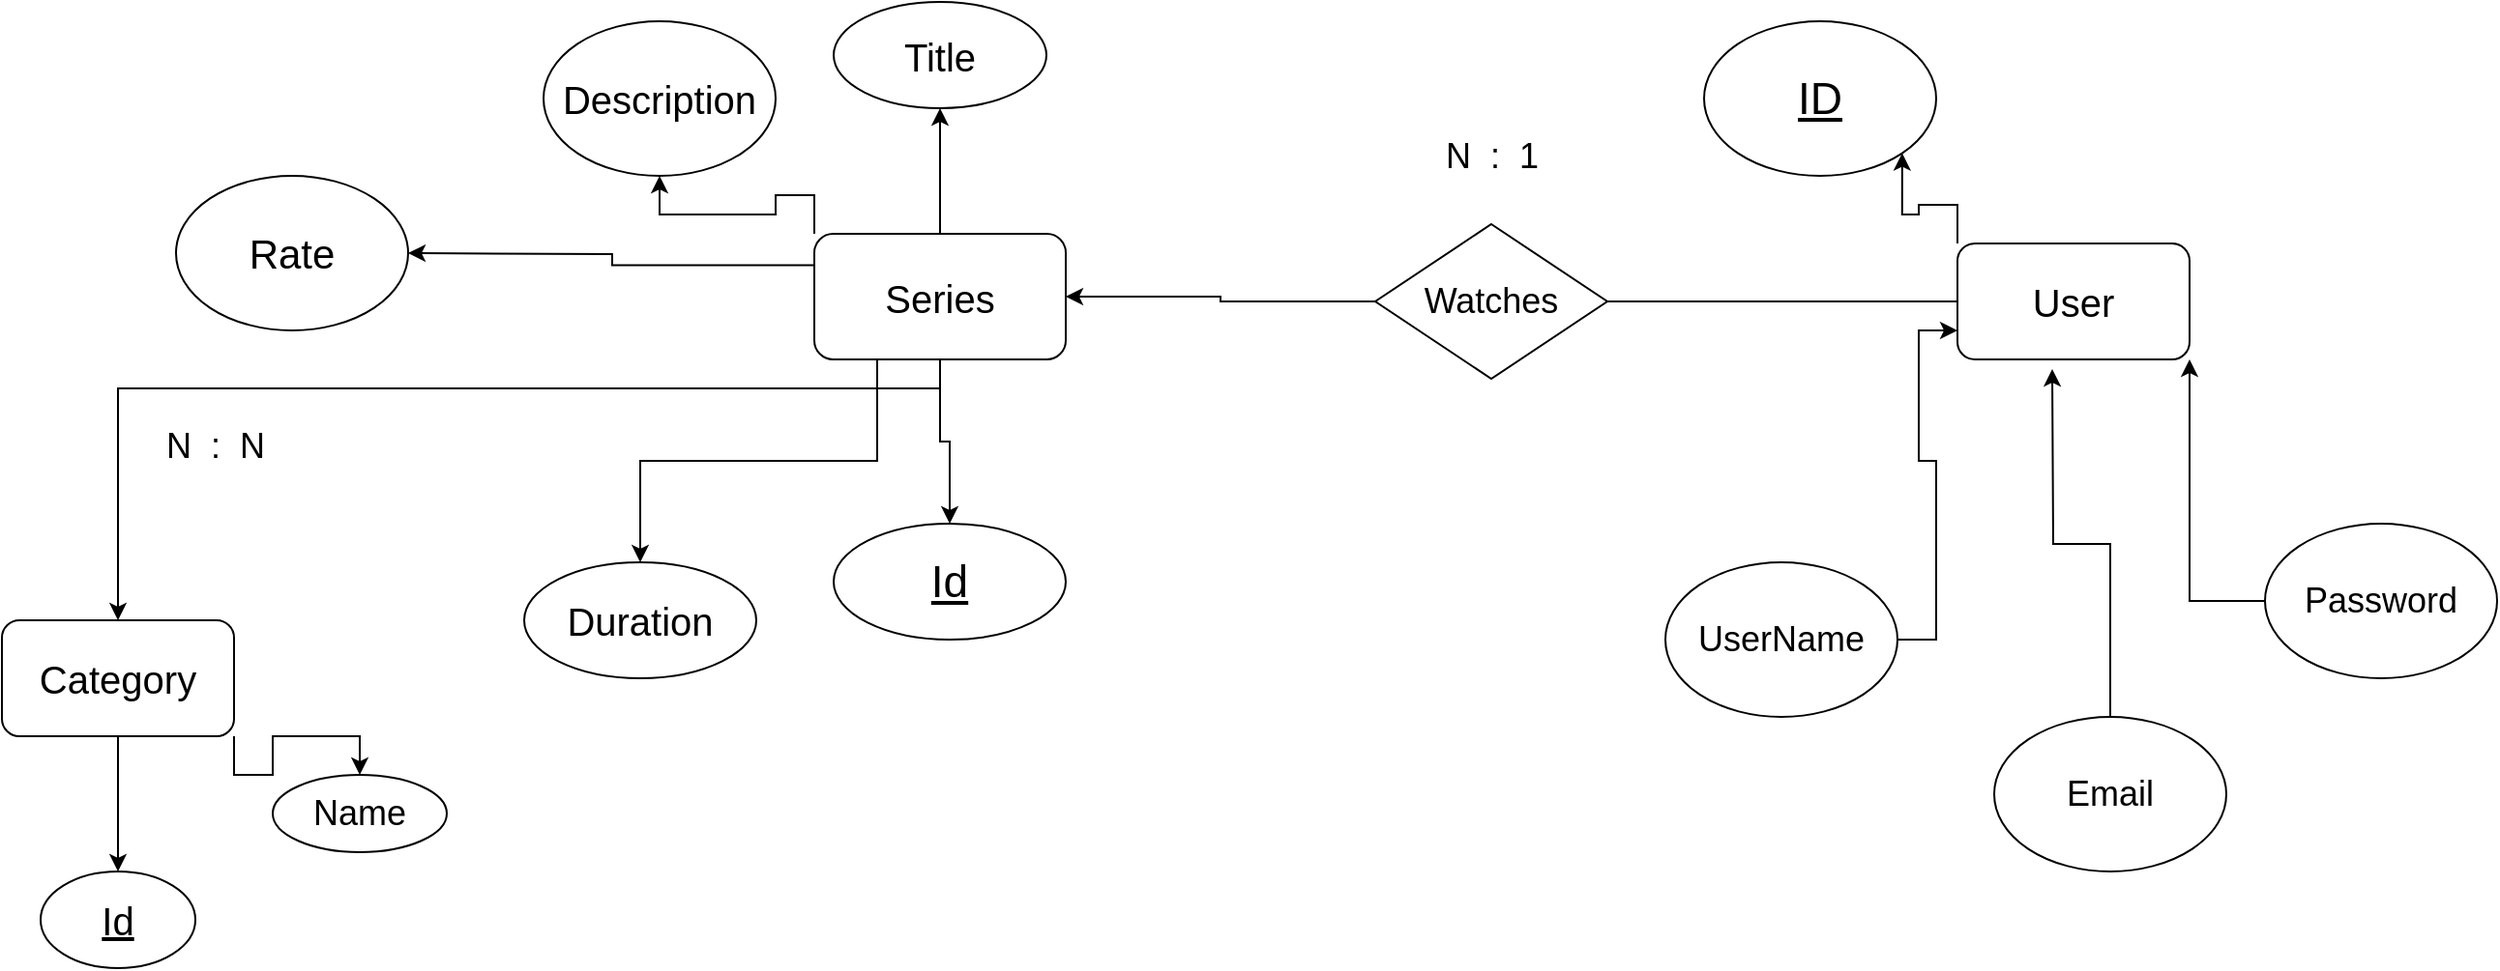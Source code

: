<mxfile version="21.0.6" type="github" pages="2">
  <diagram name="Página-1" id="Vb8EsR-XpGodfFZuaZEQ">
    <mxGraphModel dx="1735" dy="1120" grid="1" gridSize="10" guides="1" tooltips="1" connect="1" arrows="1" fold="1" page="1" pageScale="1" pageWidth="827" pageHeight="1169" background="#FFFFFF" math="0" shadow="0">
      <root>
        <mxCell id="0" />
        <mxCell id="1" parent="0" />
        <mxCell id="07Ia5qgoUZlqZ6PArjUX-17" style="edgeStyle=orthogonalEdgeStyle;rounded=0;orthogonalLoop=1;jettySize=auto;html=1;exitX=0.5;exitY=1;exitDx=0;exitDy=0;entryX=0.5;entryY=0;entryDx=0;entryDy=0;" edge="1" parent="1" source="07Ia5qgoUZlqZ6PArjUX-1" target="07Ia5qgoUZlqZ6PArjUX-16">
          <mxGeometry relative="1" as="geometry" />
        </mxCell>
        <mxCell id="07Ia5qgoUZlqZ6PArjUX-18" style="edgeStyle=orthogonalEdgeStyle;rounded=0;orthogonalLoop=1;jettySize=auto;html=1;exitX=0.25;exitY=1;exitDx=0;exitDy=0;" edge="1" parent="1" source="07Ia5qgoUZlqZ6PArjUX-1" target="07Ia5qgoUZlqZ6PArjUX-19">
          <mxGeometry relative="1" as="geometry">
            <mxPoint x="440" y="730" as="targetPoint" />
          </mxGeometry>
        </mxCell>
        <mxCell id="07Ia5qgoUZlqZ6PArjUX-23" style="edgeStyle=orthogonalEdgeStyle;rounded=0;orthogonalLoop=1;jettySize=auto;html=1;entryX=0.5;entryY=0;entryDx=0;entryDy=0;" edge="1" parent="1" source="07Ia5qgoUZlqZ6PArjUX-1" target="HO7OcBGobwHznRRXDMDk-1">
          <mxGeometry relative="1" as="geometry">
            <mxPoint x="414.0" y="610" as="targetPoint" />
            <Array as="points">
              <mxPoint x="595" y="600" />
              <mxPoint x="170" y="600" />
            </Array>
          </mxGeometry>
        </mxCell>
        <mxCell id="07Ia5qgoUZlqZ6PArjUX-25" value="" style="edgeStyle=orthogonalEdgeStyle;rounded=0;orthogonalLoop=1;jettySize=auto;html=1;" edge="1" parent="1" source="07Ia5qgoUZlqZ6PArjUX-1" target="07Ia5qgoUZlqZ6PArjUX-24">
          <mxGeometry relative="1" as="geometry" />
        </mxCell>
        <mxCell id="07Ia5qgoUZlqZ6PArjUX-26" style="edgeStyle=orthogonalEdgeStyle;rounded=0;orthogonalLoop=1;jettySize=auto;html=1;exitX=0;exitY=0;exitDx=0;exitDy=0;" edge="1" parent="1" source="07Ia5qgoUZlqZ6PArjUX-1" target="07Ia5qgoUZlqZ6PArjUX-27">
          <mxGeometry relative="1" as="geometry">
            <mxPoint x="450" y="450" as="targetPoint" />
          </mxGeometry>
        </mxCell>
        <mxCell id="07Ia5qgoUZlqZ6PArjUX-29" style="edgeStyle=orthogonalEdgeStyle;rounded=0;orthogonalLoop=1;jettySize=auto;html=1;exitX=0;exitY=0.25;exitDx=0;exitDy=0;" edge="1" parent="1" source="07Ia5qgoUZlqZ6PArjUX-1">
          <mxGeometry relative="1" as="geometry">
            <mxPoint x="320" y="530" as="targetPoint" />
          </mxGeometry>
        </mxCell>
        <mxCell id="07Ia5qgoUZlqZ6PArjUX-1" value="Series" style="rounded=1;whiteSpace=wrap;html=1;fontSize=20;" vertex="1" parent="1">
          <mxGeometry x="530" y="520" width="130" height="65" as="geometry" />
        </mxCell>
        <mxCell id="07Ia5qgoUZlqZ6PArjUX-7" style="edgeStyle=orthogonalEdgeStyle;rounded=0;orthogonalLoop=1;jettySize=auto;html=1;exitX=0;exitY=0.5;exitDx=0;exitDy=0;entryX=1;entryY=0.5;entryDx=0;entryDy=0;startArrow=none;" edge="1" parent="1" source="07Ia5qgoUZlqZ6PArjUX-9" target="07Ia5qgoUZlqZ6PArjUX-1">
          <mxGeometry relative="1" as="geometry" />
        </mxCell>
        <mxCell id="07Ia5qgoUZlqZ6PArjUX-32" style="edgeStyle=orthogonalEdgeStyle;rounded=0;orthogonalLoop=1;jettySize=auto;html=1;exitX=0;exitY=0;exitDx=0;exitDy=0;entryX=1;entryY=1;entryDx=0;entryDy=0;" edge="1" parent="1" source="07Ia5qgoUZlqZ6PArjUX-2" target="07Ia5qgoUZlqZ6PArjUX-31">
          <mxGeometry relative="1" as="geometry" />
        </mxCell>
        <mxCell id="07Ia5qgoUZlqZ6PArjUX-2" value="User" style="rounded=1;whiteSpace=wrap;html=1;fontSize=20;" vertex="1" parent="1">
          <mxGeometry x="1121" y="525" width="120" height="60" as="geometry" />
        </mxCell>
        <mxCell id="07Ia5qgoUZlqZ6PArjUX-8" value="&lt;span style=&quot;font-size: 18px;&quot;&gt;N&amp;nbsp; :&amp;nbsp; 1&lt;/span&gt;" style="text;html=1;align=center;verticalAlign=middle;resizable=0;points=[];autosize=1;strokeColor=none;fillColor=none;" vertex="1" parent="1">
          <mxGeometry x="845" y="460" width="70" height="40" as="geometry" />
        </mxCell>
        <mxCell id="07Ia5qgoUZlqZ6PArjUX-10" value="" style="edgeStyle=orthogonalEdgeStyle;rounded=0;orthogonalLoop=1;jettySize=auto;html=1;exitX=0;exitY=0.5;exitDx=0;exitDy=0;entryX=1;entryY=0.5;entryDx=0;entryDy=0;endArrow=none;" edge="1" parent="1" source="07Ia5qgoUZlqZ6PArjUX-2" target="07Ia5qgoUZlqZ6PArjUX-9">
          <mxGeometry relative="1" as="geometry">
            <mxPoint x="1121" y="190" as="sourcePoint" />
            <mxPoint x="640" y="190" as="targetPoint" />
          </mxGeometry>
        </mxCell>
        <mxCell id="07Ia5qgoUZlqZ6PArjUX-9" value="&lt;font style=&quot;font-size: 18px;&quot;&gt;Watches&lt;br&gt;&lt;/font&gt;" style="rhombus;whiteSpace=wrap;html=1;fontSize=18;" vertex="1" parent="1">
          <mxGeometry x="820" y="515" width="120" height="80" as="geometry" />
        </mxCell>
        <mxCell id="07Ia5qgoUZlqZ6PArjUX-16" value="Id" style="ellipse;whiteSpace=wrap;html=1;fontSize=23;fontStyle=4" vertex="1" parent="1">
          <mxGeometry x="540" y="670" width="120" height="60" as="geometry" />
        </mxCell>
        <mxCell id="07Ia5qgoUZlqZ6PArjUX-19" value="Duration" style="ellipse;whiteSpace=wrap;html=1;fontSize=20;" vertex="1" parent="1">
          <mxGeometry x="380" y="690" width="120" height="60" as="geometry" />
        </mxCell>
        <mxCell id="07Ia5qgoUZlqZ6PArjUX-24" value="Title" style="ellipse;whiteSpace=wrap;html=1;fontSize=20;rounded=1;" vertex="1" parent="1">
          <mxGeometry x="540" y="400" width="110" height="55" as="geometry" />
        </mxCell>
        <mxCell id="07Ia5qgoUZlqZ6PArjUX-27" value="Description" style="ellipse;whiteSpace=wrap;html=1;fontSize=20;" vertex="1" parent="1">
          <mxGeometry x="390" y="410" width="120" height="80" as="geometry" />
        </mxCell>
        <mxCell id="07Ia5qgoUZlqZ6PArjUX-30" value="Rate" style="ellipse;whiteSpace=wrap;html=1;fontSize=21;" vertex="1" parent="1">
          <mxGeometry x="200" y="490" width="120" height="80" as="geometry" />
        </mxCell>
        <mxCell id="07Ia5qgoUZlqZ6PArjUX-31" value="ID" style="ellipse;whiteSpace=wrap;html=1;fontSize=23;fontStyle=4" vertex="1" parent="1">
          <mxGeometry x="990" y="410" width="120" height="80" as="geometry" />
        </mxCell>
        <mxCell id="07Ia5qgoUZlqZ6PArjUX-40" style="edgeStyle=orthogonalEdgeStyle;rounded=0;orthogonalLoop=1;jettySize=auto;html=1;entryX=1;entryY=1;entryDx=0;entryDy=0;" edge="1" parent="1" source="07Ia5qgoUZlqZ6PArjUX-34" target="07Ia5qgoUZlqZ6PArjUX-2">
          <mxGeometry relative="1" as="geometry" />
        </mxCell>
        <mxCell id="07Ia5qgoUZlqZ6PArjUX-34" value="Password" style="ellipse;whiteSpace=wrap;html=1;fontSize=18;" vertex="1" parent="1">
          <mxGeometry x="1280" y="670" width="120" height="80" as="geometry" />
        </mxCell>
        <mxCell id="07Ia5qgoUZlqZ6PArjUX-39" style="edgeStyle=orthogonalEdgeStyle;rounded=0;orthogonalLoop=1;jettySize=auto;html=1;" edge="1" parent="1" source="07Ia5qgoUZlqZ6PArjUX-35">
          <mxGeometry relative="1" as="geometry">
            <mxPoint x="1170" y="590" as="targetPoint" />
          </mxGeometry>
        </mxCell>
        <mxCell id="07Ia5qgoUZlqZ6PArjUX-35" value="Email" style="ellipse;whiteSpace=wrap;html=1;fontSize=18;" vertex="1" parent="1">
          <mxGeometry x="1140" y="770" width="120" height="80" as="geometry" />
        </mxCell>
        <mxCell id="07Ia5qgoUZlqZ6PArjUX-38" style="edgeStyle=orthogonalEdgeStyle;rounded=0;orthogonalLoop=1;jettySize=auto;html=1;entryX=0;entryY=0.75;entryDx=0;entryDy=0;" edge="1" parent="1" source="07Ia5qgoUZlqZ6PArjUX-36" target="07Ia5qgoUZlqZ6PArjUX-2">
          <mxGeometry relative="1" as="geometry" />
        </mxCell>
        <mxCell id="07Ia5qgoUZlqZ6PArjUX-36" value="UserName" style="ellipse;whiteSpace=wrap;html=1;fontSize=18;" vertex="1" parent="1">
          <mxGeometry x="970" y="690" width="120" height="80" as="geometry" />
        </mxCell>
        <mxCell id="HO7OcBGobwHznRRXDMDk-3" value="" style="edgeStyle=orthogonalEdgeStyle;rounded=0;orthogonalLoop=1;jettySize=auto;html=1;" edge="1" parent="1" source="HO7OcBGobwHznRRXDMDk-1" target="HO7OcBGobwHznRRXDMDk-2">
          <mxGeometry relative="1" as="geometry" />
        </mxCell>
        <mxCell id="HO7OcBGobwHznRRXDMDk-4" style="edgeStyle=orthogonalEdgeStyle;rounded=0;orthogonalLoop=1;jettySize=auto;html=1;exitX=1;exitY=1;exitDx=0;exitDy=0;" edge="1" parent="1" source="HO7OcBGobwHznRRXDMDk-1" target="HO7OcBGobwHznRRXDMDk-5">
          <mxGeometry relative="1" as="geometry">
            <mxPoint x="280" y="840" as="targetPoint" />
          </mxGeometry>
        </mxCell>
        <mxCell id="HO7OcBGobwHznRRXDMDk-1" value="Category" style="rounded=1;whiteSpace=wrap;html=1;fontSize=20;" vertex="1" parent="1">
          <mxGeometry x="110" y="720" width="120" height="60" as="geometry" />
        </mxCell>
        <mxCell id="HO7OcBGobwHznRRXDMDk-2" value="Id" style="ellipse;whiteSpace=wrap;html=1;fontSize=20;rounded=1;fontStyle=4" vertex="1" parent="1">
          <mxGeometry x="130" y="850" width="80" height="50" as="geometry" />
        </mxCell>
        <mxCell id="HO7OcBGobwHznRRXDMDk-5" value="Name" style="ellipse;whiteSpace=wrap;html=1;fontSize=18;" vertex="1" parent="1">
          <mxGeometry x="250" y="800" width="90" height="40" as="geometry" />
        </mxCell>
        <mxCell id="HO7OcBGobwHznRRXDMDk-6" value="N&amp;nbsp; :&amp;nbsp; N" style="text;html=1;align=center;verticalAlign=middle;resizable=0;points=[];autosize=1;strokeColor=none;fillColor=none;fontSize=18;" vertex="1" parent="1">
          <mxGeometry x="185" y="610" width="70" height="40" as="geometry" />
        </mxCell>
      </root>
    </mxGraphModel>
  </diagram>
  <diagram id="7b7ST1LRp35ArC754I-T" name="Página-2">
    <mxGraphModel dx="954" dy="616" grid="1" gridSize="10" guides="1" tooltips="1" connect="1" arrows="1" fold="1" page="1" pageScale="1" pageWidth="827" pageHeight="1169" math="0" shadow="0">
      <root>
        <mxCell id="0" />
        <mxCell id="1" parent="0" />
      </root>
    </mxGraphModel>
  </diagram>
</mxfile>
